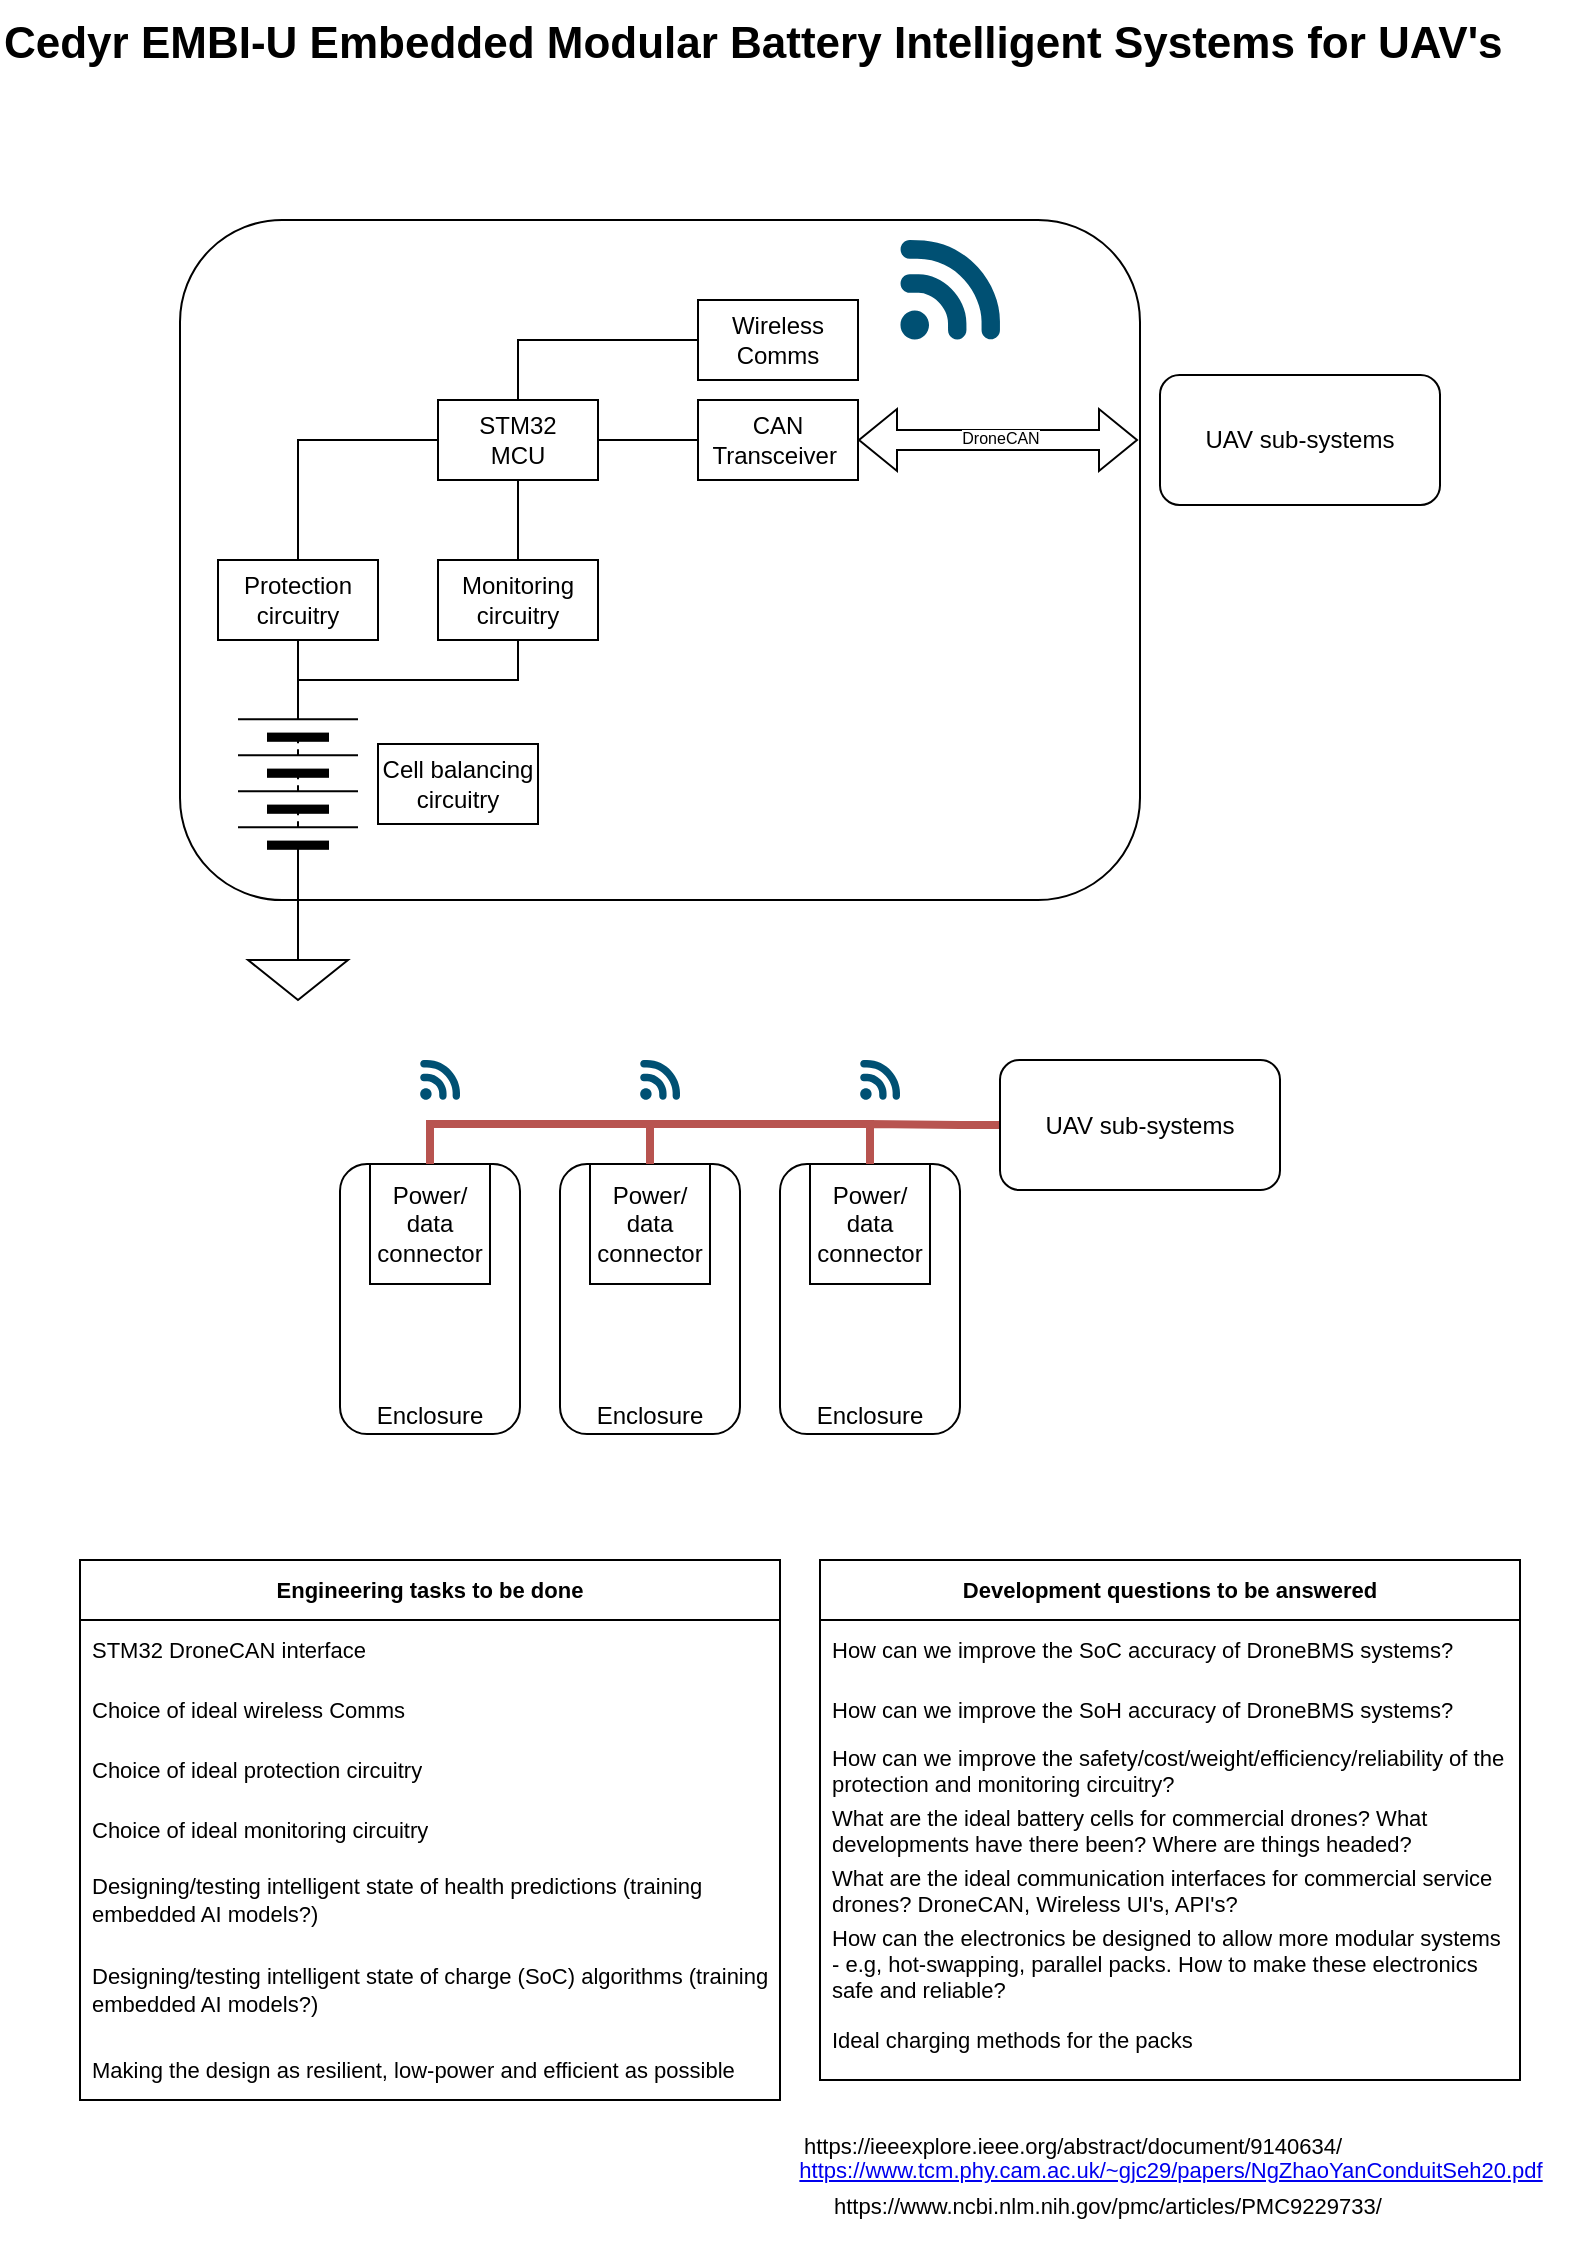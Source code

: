 <mxfile version="21.1.0" type="github">
  <diagram name="Project introduction" id="pe__hUXtVgjO9Dz1FMSX">
    <mxGraphModel dx="1489" dy="813" grid="1" gridSize="10" guides="1" tooltips="1" connect="1" arrows="1" fold="1" page="1" pageScale="1" pageWidth="827" pageHeight="1169" math="0" shadow="0">
      <root>
        <mxCell id="0" />
        <mxCell id="1" parent="0" />
        <mxCell id="lFPvic3o06fYYUPhfODJ-26" style="edgeStyle=orthogonalEdgeStyle;shape=connector;rounded=0;orthogonalLoop=1;jettySize=auto;html=1;exitX=0;exitY=0.5;exitDx=0;exitDy=0;entryX=0.5;entryY=0;entryDx=0;entryDy=0;entryPerimeter=0;labelBackgroundColor=default;strokeColor=default;fontFamily=Helvetica;fontSize=11;fontColor=default;endArrow=none;endFill=0;" parent="1" source="lFPvic3o06fYYUPhfODJ-2" target="lFPvic3o06fYYUPhfODJ-24" edge="1">
          <mxGeometry relative="1" as="geometry" />
        </mxCell>
        <mxCell id="lFPvic3o06fYYUPhfODJ-2" value="" style="pointerEvents=1;verticalLabelPosition=bottom;shadow=0;dashed=0;align=center;html=1;verticalAlign=top;shape=mxgraph.electrical.miscellaneous.batteryStack;rotation=-90;" parent="1" vertex="1">
          <mxGeometry x="139" y="382" width="100" height="60" as="geometry" />
        </mxCell>
        <mxCell id="lFPvic3o06fYYUPhfODJ-3" value="Cell balancing circuitry" style="rounded=0;whiteSpace=wrap;html=1;" parent="1" vertex="1">
          <mxGeometry x="229" y="392" width="80" height="40" as="geometry" />
        </mxCell>
        <mxCell id="lFPvic3o06fYYUPhfODJ-16" style="edgeStyle=orthogonalEdgeStyle;rounded=0;orthogonalLoop=1;jettySize=auto;html=1;exitX=0.5;exitY=1;exitDx=0;exitDy=0;endArrow=none;endFill=0;" parent="1" source="lFPvic3o06fYYUPhfODJ-6" edge="1">
          <mxGeometry relative="1" as="geometry">
            <mxPoint x="189" y="360" as="targetPoint" />
          </mxGeometry>
        </mxCell>
        <mxCell id="lFPvic3o06fYYUPhfODJ-6" value="Protection circuitry" style="rounded=0;whiteSpace=wrap;html=1;" parent="1" vertex="1">
          <mxGeometry x="149" y="300" width="80" height="40" as="geometry" />
        </mxCell>
        <mxCell id="lFPvic3o06fYYUPhfODJ-15" style="edgeStyle=orthogonalEdgeStyle;rounded=0;orthogonalLoop=1;jettySize=auto;html=1;exitX=0.5;exitY=1;exitDx=0;exitDy=0;entryX=0.85;entryY=0.5;entryDx=0;entryDy=0;entryPerimeter=0;endArrow=none;endFill=0;" parent="1" source="lFPvic3o06fYYUPhfODJ-8" target="lFPvic3o06fYYUPhfODJ-2" edge="1">
          <mxGeometry relative="1" as="geometry">
            <Array as="points">
              <mxPoint x="299" y="360" />
              <mxPoint x="189" y="360" />
            </Array>
          </mxGeometry>
        </mxCell>
        <mxCell id="lFPvic3o06fYYUPhfODJ-8" value="Monitoring circuitry" style="rounded=0;whiteSpace=wrap;html=1;" parent="1" vertex="1">
          <mxGeometry x="259" y="300" width="80" height="40" as="geometry" />
        </mxCell>
        <mxCell id="lFPvic3o06fYYUPhfODJ-18" style="edgeStyle=orthogonalEdgeStyle;rounded=0;orthogonalLoop=1;jettySize=auto;html=1;exitX=0;exitY=0.5;exitDx=0;exitDy=0;endArrow=none;endFill=0;" parent="1" source="lFPvic3o06fYYUPhfODJ-17" target="lFPvic3o06fYYUPhfODJ-6" edge="1">
          <mxGeometry relative="1" as="geometry" />
        </mxCell>
        <mxCell id="lFPvic3o06fYYUPhfODJ-19" style="edgeStyle=orthogonalEdgeStyle;shape=connector;rounded=0;orthogonalLoop=1;jettySize=auto;html=1;exitX=0.5;exitY=1;exitDx=0;exitDy=0;entryX=0.5;entryY=0;entryDx=0;entryDy=0;labelBackgroundColor=default;strokeColor=default;fontFamily=Helvetica;fontSize=11;fontColor=default;endArrow=none;endFill=0;" parent="1" source="lFPvic3o06fYYUPhfODJ-17" target="lFPvic3o06fYYUPhfODJ-8" edge="1">
          <mxGeometry relative="1" as="geometry" />
        </mxCell>
        <mxCell id="lFPvic3o06fYYUPhfODJ-21" style="edgeStyle=orthogonalEdgeStyle;shape=connector;rounded=0;orthogonalLoop=1;jettySize=auto;html=1;exitX=1;exitY=0.5;exitDx=0;exitDy=0;entryX=0;entryY=0.5;entryDx=0;entryDy=0;labelBackgroundColor=default;strokeColor=default;fontFamily=Helvetica;fontSize=11;fontColor=default;endArrow=none;endFill=0;" parent="1" source="lFPvic3o06fYYUPhfODJ-17" target="lFPvic3o06fYYUPhfODJ-20" edge="1">
          <mxGeometry relative="1" as="geometry" />
        </mxCell>
        <mxCell id="lFPvic3o06fYYUPhfODJ-23" style="edgeStyle=orthogonalEdgeStyle;shape=connector;rounded=0;orthogonalLoop=1;jettySize=auto;html=1;exitX=0.5;exitY=0;exitDx=0;exitDy=0;entryX=0;entryY=0.5;entryDx=0;entryDy=0;labelBackgroundColor=default;strokeColor=default;fontFamily=Helvetica;fontSize=11;fontColor=default;endArrow=none;endFill=0;" parent="1" source="lFPvic3o06fYYUPhfODJ-17" target="lFPvic3o06fYYUPhfODJ-22" edge="1">
          <mxGeometry relative="1" as="geometry" />
        </mxCell>
        <mxCell id="lFPvic3o06fYYUPhfODJ-17" value="STM32&lt;br&gt;MCU" style="rounded=0;whiteSpace=wrap;html=1;" parent="1" vertex="1">
          <mxGeometry x="259" y="220" width="80" height="40" as="geometry" />
        </mxCell>
        <mxCell id="lFPvic3o06fYYUPhfODJ-20" value="CAN Transceiver&amp;nbsp;" style="rounded=0;whiteSpace=wrap;html=1;" parent="1" vertex="1">
          <mxGeometry x="389" y="220" width="80" height="40" as="geometry" />
        </mxCell>
        <mxCell id="lFPvic3o06fYYUPhfODJ-22" value="Wireless Comms" style="rounded=0;whiteSpace=wrap;html=1;" parent="1" vertex="1">
          <mxGeometry x="389" y="170" width="80" height="40" as="geometry" />
        </mxCell>
        <mxCell id="lFPvic3o06fYYUPhfODJ-24" value="" style="pointerEvents=1;verticalLabelPosition=bottom;shadow=0;dashed=0;align=center;html=1;verticalAlign=top;shape=mxgraph.electrical.signal_sources.signal_ground;fontFamily=Helvetica;fontSize=11;fontColor=default;" parent="1" vertex="1">
          <mxGeometry x="164" y="490" width="50" height="30" as="geometry" />
        </mxCell>
        <mxCell id="lFPvic3o06fYYUPhfODJ-27" value="" style="points=[[0.005,0.09,0],[0.08,0,0],[0.76,0.25,0],[1,0.92,0],[0.91,0.995,0],[0.57,0.995,0],[0.045,0.955,0],[0.005,0.43,0]];verticalLabelPosition=bottom;sketch=0;html=1;verticalAlign=top;aspect=fixed;align=center;pointerEvents=1;shape=mxgraph.cisco19.3g_4g_indicator;fillColor=#005073;strokeColor=none;fontFamily=Helvetica;fontSize=11;fontColor=default;" parent="1" vertex="1">
          <mxGeometry x="490" y="140" width="50" height="50" as="geometry" />
        </mxCell>
        <mxCell id="lFPvic3o06fYYUPhfODJ-28" value="" style="shape=flexArrow;endArrow=classic;startArrow=classic;html=1;rounded=0;labelBackgroundColor=default;strokeColor=default;fontFamily=Helvetica;fontSize=11;fontColor=default;exitX=1;exitY=0.5;exitDx=0;exitDy=0;entryX=0;entryY=0.5;entryDx=0;entryDy=0;" parent="1" source="lFPvic3o06fYYUPhfODJ-20" edge="1">
          <mxGeometry width="100" height="100" relative="1" as="geometry">
            <mxPoint x="479" y="239.66" as="sourcePoint" />
            <mxPoint x="609" y="240" as="targetPoint" />
          </mxGeometry>
        </mxCell>
        <mxCell id="lFPvic3o06fYYUPhfODJ-29" value="DroneCAN" style="edgeLabel;html=1;align=center;verticalAlign=middle;resizable=0;points=[];fontSize=8;fontFamily=Helvetica;fontColor=default;" parent="lFPvic3o06fYYUPhfODJ-28" vertex="1" connectable="0">
          <mxGeometry x="0.19" y="-2" relative="1" as="geometry">
            <mxPoint x="-13" y="-3" as="offset" />
          </mxGeometry>
        </mxCell>
        <mxCell id="lFPvic3o06fYYUPhfODJ-31" value="&lt;b&gt;Engineering tasks to be done&lt;/b&gt;" style="swimlane;fontStyle=0;childLayout=stackLayout;horizontal=1;startSize=30;horizontalStack=0;resizeParent=1;resizeParentMax=0;resizeLast=0;collapsible=1;marginBottom=0;whiteSpace=wrap;html=1;fontFamily=Helvetica;fontSize=11;fontColor=default;" parent="1" vertex="1">
          <mxGeometry x="80" y="800" width="350" height="270" as="geometry" />
        </mxCell>
        <mxCell id="lFPvic3o06fYYUPhfODJ-32" value="STM32 DroneCAN interface" style="text;strokeColor=none;fillColor=none;align=left;verticalAlign=middle;spacingLeft=4;spacingRight=4;overflow=hidden;points=[[0,0.5],[1,0.5]];portConstraint=eastwest;rotatable=0;whiteSpace=wrap;html=1;fontSize=11;fontFamily=Helvetica;fontColor=default;" parent="lFPvic3o06fYYUPhfODJ-31" vertex="1">
          <mxGeometry y="30" width="350" height="30" as="geometry" />
        </mxCell>
        <mxCell id="lFPvic3o06fYYUPhfODJ-33" value="Choice of ideal wireless Comms" style="text;strokeColor=none;fillColor=none;align=left;verticalAlign=middle;spacingLeft=4;spacingRight=4;overflow=hidden;points=[[0,0.5],[1,0.5]];portConstraint=eastwest;rotatable=0;whiteSpace=wrap;html=1;fontSize=11;fontFamily=Helvetica;fontColor=default;" parent="lFPvic3o06fYYUPhfODJ-31" vertex="1">
          <mxGeometry y="60" width="350" height="30" as="geometry" />
        </mxCell>
        <mxCell id="lFPvic3o06fYYUPhfODJ-35" value="Choice of ideal protection circuitry" style="text;strokeColor=none;fillColor=none;align=left;verticalAlign=middle;spacingLeft=4;spacingRight=4;overflow=hidden;points=[[0,0.5],[1,0.5]];portConstraint=eastwest;rotatable=0;whiteSpace=wrap;html=1;fontSize=11;fontFamily=Helvetica;fontColor=default;" parent="lFPvic3o06fYYUPhfODJ-31" vertex="1">
          <mxGeometry y="90" width="350" height="30" as="geometry" />
        </mxCell>
        <mxCell id="lFPvic3o06fYYUPhfODJ-34" value="Choice of ideal monitoring circuitry" style="text;strokeColor=none;fillColor=none;align=left;verticalAlign=middle;spacingLeft=4;spacingRight=4;overflow=hidden;points=[[0,0.5],[1,0.5]];portConstraint=eastwest;rotatable=0;whiteSpace=wrap;html=1;fontSize=11;fontFamily=Helvetica;fontColor=default;" parent="lFPvic3o06fYYUPhfODJ-31" vertex="1">
          <mxGeometry y="120" width="350" height="30" as="geometry" />
        </mxCell>
        <mxCell id="lFPvic3o06fYYUPhfODJ-36" value="Designing/testing intelligent state of health predictions (training embedded AI models?)" style="text;strokeColor=none;fillColor=none;align=left;verticalAlign=middle;spacingLeft=4;spacingRight=4;overflow=hidden;points=[[0,0.5],[1,0.5]];portConstraint=eastwest;rotatable=0;whiteSpace=wrap;html=1;fontSize=11;fontFamily=Helvetica;fontColor=default;" parent="lFPvic3o06fYYUPhfODJ-31" vertex="1">
          <mxGeometry y="150" width="350" height="40" as="geometry" />
        </mxCell>
        <mxCell id="lFPvic3o06fYYUPhfODJ-37" value="Designing/testing intelligent state of charge (SoC) algorithms (training embedded AI models?)" style="text;strokeColor=none;fillColor=none;align=left;verticalAlign=middle;spacingLeft=4;spacingRight=4;overflow=hidden;points=[[0,0.5],[1,0.5]];portConstraint=eastwest;rotatable=0;whiteSpace=wrap;html=1;fontSize=11;fontFamily=Helvetica;fontColor=default;" parent="lFPvic3o06fYYUPhfODJ-31" vertex="1">
          <mxGeometry y="190" width="350" height="50" as="geometry" />
        </mxCell>
        <mxCell id="lFPvic3o06fYYUPhfODJ-38" value="Making the design as resilient, low-power and efficient as possible" style="text;strokeColor=none;fillColor=none;align=left;verticalAlign=middle;spacingLeft=4;spacingRight=4;overflow=hidden;points=[[0,0.5],[1,0.5]];portConstraint=eastwest;rotatable=0;whiteSpace=wrap;html=1;fontSize=11;fontFamily=Helvetica;fontColor=default;" parent="lFPvic3o06fYYUPhfODJ-31" vertex="1">
          <mxGeometry y="240" width="350" height="30" as="geometry" />
        </mxCell>
        <mxCell id="lFPvic3o06fYYUPhfODJ-40" value="&lt;a href=&quot;https://www.tcm.phy.cam.ac.uk/~gjc29/papers/NgZhaoYanConduitSeh20.pdf&quot;&gt;https://www.tcm.phy.cam.ac.uk/~gjc29/papers/NgZhaoYanConduitSeh20.pdf&lt;/a&gt;" style="text;html=1;align=center;verticalAlign=middle;resizable=0;points=[];autosize=1;strokeColor=none;fillColor=none;fontSize=11;fontFamily=Helvetica;fontColor=default;" parent="1" vertex="1">
          <mxGeometry x="425" y="1090" width="400" height="30" as="geometry" />
        </mxCell>
        <UserObject label="https://www.ncbi.nlm.nih.gov/pmc/articles/PMC9229733/&amp;nbsp;&lt;br&gt;" link="https://www.ncbi.nlm.nih.gov/pmc/articles/PMC9229733/" id="lFPvic3o06fYYUPhfODJ-41">
          <mxCell style="text;whiteSpace=wrap;html=1;fontSize=11;fontFamily=Helvetica;fontColor=default;" parent="1" vertex="1">
            <mxGeometry x="455" y="1110" width="310" height="40" as="geometry" />
          </mxCell>
        </UserObject>
        <UserObject label="https://ieeexplore.ieee.org/abstract/document/9140634/" link="https://ieeexplore.ieee.org/abstract/document/9140634/" id="lFPvic3o06fYYUPhfODJ-43">
          <mxCell style="text;whiteSpace=wrap;html=1;fontSize=11;fontFamily=Helvetica;fontColor=default;" parent="1" vertex="1">
            <mxGeometry x="440" y="1080" width="300" height="40" as="geometry" />
          </mxCell>
        </UserObject>
        <mxCell id="0Y5zSbdFdvqxGXj1xTXD-3" value="&lt;b style=&quot;font-size: 22px;&quot;&gt;Cedyr EMBI-U Embedded Modular Battery Intelligent Systems for UAV&#39;s&lt;/b&gt;" style="text;whiteSpace=wrap;html=1;fontSize=24;fontFamily=Helvetica;fontColor=default;" parent="1" vertex="1">
          <mxGeometry x="40" y="20" width="760" height="40" as="geometry" />
        </mxCell>
        <mxCell id="KD03Aqp7tKg2aX3hajrl-1" value="&lt;b&gt;Development questions to be answered&lt;/b&gt;" style="swimlane;fontStyle=0;childLayout=stackLayout;horizontal=1;startSize=30;horizontalStack=0;resizeParent=1;resizeParentMax=0;resizeLast=0;collapsible=1;marginBottom=0;whiteSpace=wrap;html=1;fontFamily=Helvetica;fontSize=11;fontColor=default;" vertex="1" parent="1">
          <mxGeometry x="450" y="800" width="350" height="260" as="geometry" />
        </mxCell>
        <mxCell id="KD03Aqp7tKg2aX3hajrl-2" value="How can we improve the SoC accuracy of DroneBMS systems?" style="text;strokeColor=none;fillColor=none;align=left;verticalAlign=middle;spacingLeft=4;spacingRight=4;overflow=hidden;points=[[0,0.5],[1,0.5]];portConstraint=eastwest;rotatable=0;whiteSpace=wrap;html=1;fontSize=11;fontFamily=Helvetica;fontColor=default;" vertex="1" parent="KD03Aqp7tKg2aX3hajrl-1">
          <mxGeometry y="30" width="350" height="30" as="geometry" />
        </mxCell>
        <mxCell id="KD03Aqp7tKg2aX3hajrl-3" value="How can we improve the SoH accuracy of DroneBMS systems?" style="text;strokeColor=none;fillColor=none;align=left;verticalAlign=middle;spacingLeft=4;spacingRight=4;overflow=hidden;points=[[0,0.5],[1,0.5]];portConstraint=eastwest;rotatable=0;whiteSpace=wrap;html=1;fontSize=11;fontFamily=Helvetica;fontColor=default;" vertex="1" parent="KD03Aqp7tKg2aX3hajrl-1">
          <mxGeometry y="60" width="350" height="30" as="geometry" />
        </mxCell>
        <mxCell id="KD03Aqp7tKg2aX3hajrl-4" value="How can we improve the safety/cost/weight/efficiency/reliability of the protection and monitoring circuitry?" style="text;strokeColor=none;fillColor=none;align=left;verticalAlign=middle;spacingLeft=4;spacingRight=4;overflow=hidden;points=[[0,0.5],[1,0.5]];portConstraint=eastwest;rotatable=0;whiteSpace=wrap;html=1;fontSize=11;fontFamily=Helvetica;fontColor=default;" vertex="1" parent="KD03Aqp7tKg2aX3hajrl-1">
          <mxGeometry y="90" width="350" height="30" as="geometry" />
        </mxCell>
        <mxCell id="KD03Aqp7tKg2aX3hajrl-10" value="What are the ideal battery cells for commercial drones? What developments have there been? Where are things headed?" style="text;strokeColor=none;fillColor=none;align=left;verticalAlign=middle;spacingLeft=4;spacingRight=4;overflow=hidden;points=[[0,0.5],[1,0.5]];portConstraint=eastwest;rotatable=0;whiteSpace=wrap;html=1;fontSize=11;fontFamily=Helvetica;fontColor=default;" vertex="1" parent="KD03Aqp7tKg2aX3hajrl-1">
          <mxGeometry y="120" width="350" height="30" as="geometry" />
        </mxCell>
        <mxCell id="KD03Aqp7tKg2aX3hajrl-11" value="What are the ideal communication interfaces for commercial service drones? DroneCAN, Wireless UI&#39;s, API&#39;s?" style="text;strokeColor=none;fillColor=none;align=left;verticalAlign=middle;spacingLeft=4;spacingRight=4;overflow=hidden;points=[[0,0.5],[1,0.5]];portConstraint=eastwest;rotatable=0;whiteSpace=wrap;html=1;fontSize=11;fontFamily=Helvetica;fontColor=default;" vertex="1" parent="KD03Aqp7tKg2aX3hajrl-1">
          <mxGeometry y="150" width="350" height="30" as="geometry" />
        </mxCell>
        <mxCell id="KD03Aqp7tKg2aX3hajrl-12" value="How can the electronics be designed to allow more modular systems - e.g, hot-swapping, parallel packs. How to make these electronics safe and reliable?" style="text;strokeColor=none;fillColor=none;align=left;verticalAlign=middle;spacingLeft=4;spacingRight=4;overflow=hidden;points=[[0,0.5],[1,0.5]];portConstraint=eastwest;rotatable=0;whiteSpace=wrap;html=1;fontSize=11;fontFamily=Helvetica;fontColor=default;" vertex="1" parent="KD03Aqp7tKg2aX3hajrl-1">
          <mxGeometry y="180" width="350" height="40" as="geometry" />
        </mxCell>
        <mxCell id="KD03Aqp7tKg2aX3hajrl-13" value="Ideal charging methods for the packs" style="text;strokeColor=none;fillColor=none;align=left;verticalAlign=middle;spacingLeft=4;spacingRight=4;overflow=hidden;points=[[0,0.5],[1,0.5]];portConstraint=eastwest;rotatable=0;whiteSpace=wrap;html=1;fontSize=11;fontFamily=Helvetica;fontColor=default;" vertex="1" parent="KD03Aqp7tKg2aX3hajrl-1">
          <mxGeometry y="220" width="350" height="40" as="geometry" />
        </mxCell>
        <mxCell id="KD03Aqp7tKg2aX3hajrl-28" value="" style="group" vertex="1" connectable="0" parent="1">
          <mxGeometry x="210" y="550" width="470" height="187" as="geometry" />
        </mxCell>
        <mxCell id="KD03Aqp7tKg2aX3hajrl-15" value="Power/&lt;br&gt;data connector" style="rounded=0;whiteSpace=wrap;html=1;" vertex="1" parent="KD03Aqp7tKg2aX3hajrl-28">
          <mxGeometry x="15" y="52" width="60" height="60" as="geometry" />
        </mxCell>
        <mxCell id="KD03Aqp7tKg2aX3hajrl-18" value="Enclosure" style="rounded=1;whiteSpace=wrap;html=1;verticalAlign=bottom;fillColor=none;" vertex="1" parent="KD03Aqp7tKg2aX3hajrl-28">
          <mxGeometry y="52" width="90" height="135" as="geometry" />
        </mxCell>
        <mxCell id="KD03Aqp7tKg2aX3hajrl-19" value="Power/&lt;br&gt;data connector" style="rounded=0;whiteSpace=wrap;html=1;" vertex="1" parent="KD03Aqp7tKg2aX3hajrl-28">
          <mxGeometry x="125" y="52" width="60" height="60" as="geometry" />
        </mxCell>
        <mxCell id="KD03Aqp7tKg2aX3hajrl-20" value="Enclosure" style="rounded=1;whiteSpace=wrap;html=1;verticalAlign=bottom;fillColor=none;" vertex="1" parent="KD03Aqp7tKg2aX3hajrl-28">
          <mxGeometry x="110" y="52" width="90" height="135" as="geometry" />
        </mxCell>
        <mxCell id="KD03Aqp7tKg2aX3hajrl-23" style="edgeStyle=orthogonalEdgeStyle;rounded=0;orthogonalLoop=1;jettySize=auto;html=1;exitX=0.5;exitY=0;exitDx=0;exitDy=0;entryX=0.5;entryY=0;entryDx=0;entryDy=0;endArrow=none;endFill=0;strokeWidth=4;fillColor=#f8cecc;strokeColor=#b85450;" edge="1" parent="KD03Aqp7tKg2aX3hajrl-28" source="KD03Aqp7tKg2aX3hajrl-18" target="KD03Aqp7tKg2aX3hajrl-20">
          <mxGeometry relative="1" as="geometry" />
        </mxCell>
        <mxCell id="KD03Aqp7tKg2aX3hajrl-21" value="Power/&lt;br&gt;data connector" style="rounded=0;whiteSpace=wrap;html=1;" vertex="1" parent="KD03Aqp7tKg2aX3hajrl-28">
          <mxGeometry x="235" y="52" width="60" height="60" as="geometry" />
        </mxCell>
        <mxCell id="KD03Aqp7tKg2aX3hajrl-22" value="Enclosure" style="rounded=1;whiteSpace=wrap;html=1;verticalAlign=bottom;fillColor=none;" vertex="1" parent="KD03Aqp7tKg2aX3hajrl-28">
          <mxGeometry x="220" y="52" width="90" height="135" as="geometry" />
        </mxCell>
        <mxCell id="KD03Aqp7tKg2aX3hajrl-24" style="edgeStyle=orthogonalEdgeStyle;rounded=0;orthogonalLoop=1;jettySize=auto;html=1;exitX=0.5;exitY=0;exitDx=0;exitDy=0;entryX=0.5;entryY=0;entryDx=0;entryDy=0;endArrow=none;endFill=0;strokeWidth=4;fillColor=#f8cecc;strokeColor=#b85450;" edge="1" parent="KD03Aqp7tKg2aX3hajrl-28" source="KD03Aqp7tKg2aX3hajrl-20" target="KD03Aqp7tKg2aX3hajrl-22">
          <mxGeometry relative="1" as="geometry" />
        </mxCell>
        <mxCell id="KD03Aqp7tKg2aX3hajrl-27" style="edgeStyle=orthogonalEdgeStyle;shape=connector;rounded=0;orthogonalLoop=1;jettySize=auto;html=1;exitX=0;exitY=0.5;exitDx=0;exitDy=0;entryX=0.5;entryY=0;entryDx=0;entryDy=0;labelBackgroundColor=default;strokeColor=#b85450;fontFamily=Helvetica;fontSize=11;fontColor=default;endArrow=none;endFill=0;strokeWidth=4;fillColor=#f8cecc;" edge="1" parent="KD03Aqp7tKg2aX3hajrl-28" source="KD03Aqp7tKg2aX3hajrl-26" target="KD03Aqp7tKg2aX3hajrl-22">
          <mxGeometry relative="1" as="geometry" />
        </mxCell>
        <mxCell id="KD03Aqp7tKg2aX3hajrl-26" value="UAV sub-systems" style="rounded=1;whiteSpace=wrap;html=1;verticalAlign=middle;fillColor=none;" vertex="1" parent="KD03Aqp7tKg2aX3hajrl-28">
          <mxGeometry x="330" width="140" height="65" as="geometry" />
        </mxCell>
        <mxCell id="KD03Aqp7tKg2aX3hajrl-35" value="" style="points=[[0.005,0.09,0],[0.08,0,0],[0.76,0.25,0],[1,0.92,0],[0.91,0.995,0],[0.57,0.995,0],[0.045,0.955,0],[0.005,0.43,0]];verticalLabelPosition=bottom;sketch=0;html=1;verticalAlign=top;aspect=fixed;align=center;pointerEvents=1;shape=mxgraph.cisco19.3g_4g_indicator;fillColor=#005073;strokeColor=none;fontFamily=Helvetica;fontSize=11;fontColor=default;" vertex="1" parent="KD03Aqp7tKg2aX3hajrl-28">
          <mxGeometry x="40" width="20" height="20" as="geometry" />
        </mxCell>
        <mxCell id="KD03Aqp7tKg2aX3hajrl-36" value="" style="points=[[0.005,0.09,0],[0.08,0,0],[0.76,0.25,0],[1,0.92,0],[0.91,0.995,0],[0.57,0.995,0],[0.045,0.955,0],[0.005,0.43,0]];verticalLabelPosition=bottom;sketch=0;html=1;verticalAlign=top;aspect=fixed;align=center;pointerEvents=1;shape=mxgraph.cisco19.3g_4g_indicator;fillColor=#005073;strokeColor=none;fontFamily=Helvetica;fontSize=11;fontColor=default;" vertex="1" parent="KD03Aqp7tKg2aX3hajrl-28">
          <mxGeometry x="150" width="20" height="20" as="geometry" />
        </mxCell>
        <mxCell id="KD03Aqp7tKg2aX3hajrl-37" value="" style="points=[[0.005,0.09,0],[0.08,0,0],[0.76,0.25,0],[1,0.92,0],[0.91,0.995,0],[0.57,0.995,0],[0.045,0.955,0],[0.005,0.43,0]];verticalLabelPosition=bottom;sketch=0;html=1;verticalAlign=top;aspect=fixed;align=center;pointerEvents=1;shape=mxgraph.cisco19.3g_4g_indicator;fillColor=#005073;strokeColor=none;fontFamily=Helvetica;fontSize=11;fontColor=default;" vertex="1" parent="KD03Aqp7tKg2aX3hajrl-28">
          <mxGeometry x="260" width="20" height="20" as="geometry" />
        </mxCell>
        <mxCell id="KD03Aqp7tKg2aX3hajrl-29" value="UAV sub-systems" style="rounded=1;whiteSpace=wrap;html=1;verticalAlign=middle;fillColor=none;" vertex="1" parent="1">
          <mxGeometry x="620" y="207.5" width="140" height="65" as="geometry" />
        </mxCell>
        <mxCell id="KD03Aqp7tKg2aX3hajrl-30" value="" style="rounded=1;whiteSpace=wrap;html=1;fontFamily=Helvetica;fontSize=11;fontColor=default;fillColor=none;" vertex="1" parent="1">
          <mxGeometry x="130" y="130" width="480" height="340" as="geometry" />
        </mxCell>
      </root>
    </mxGraphModel>
  </diagram>
</mxfile>
